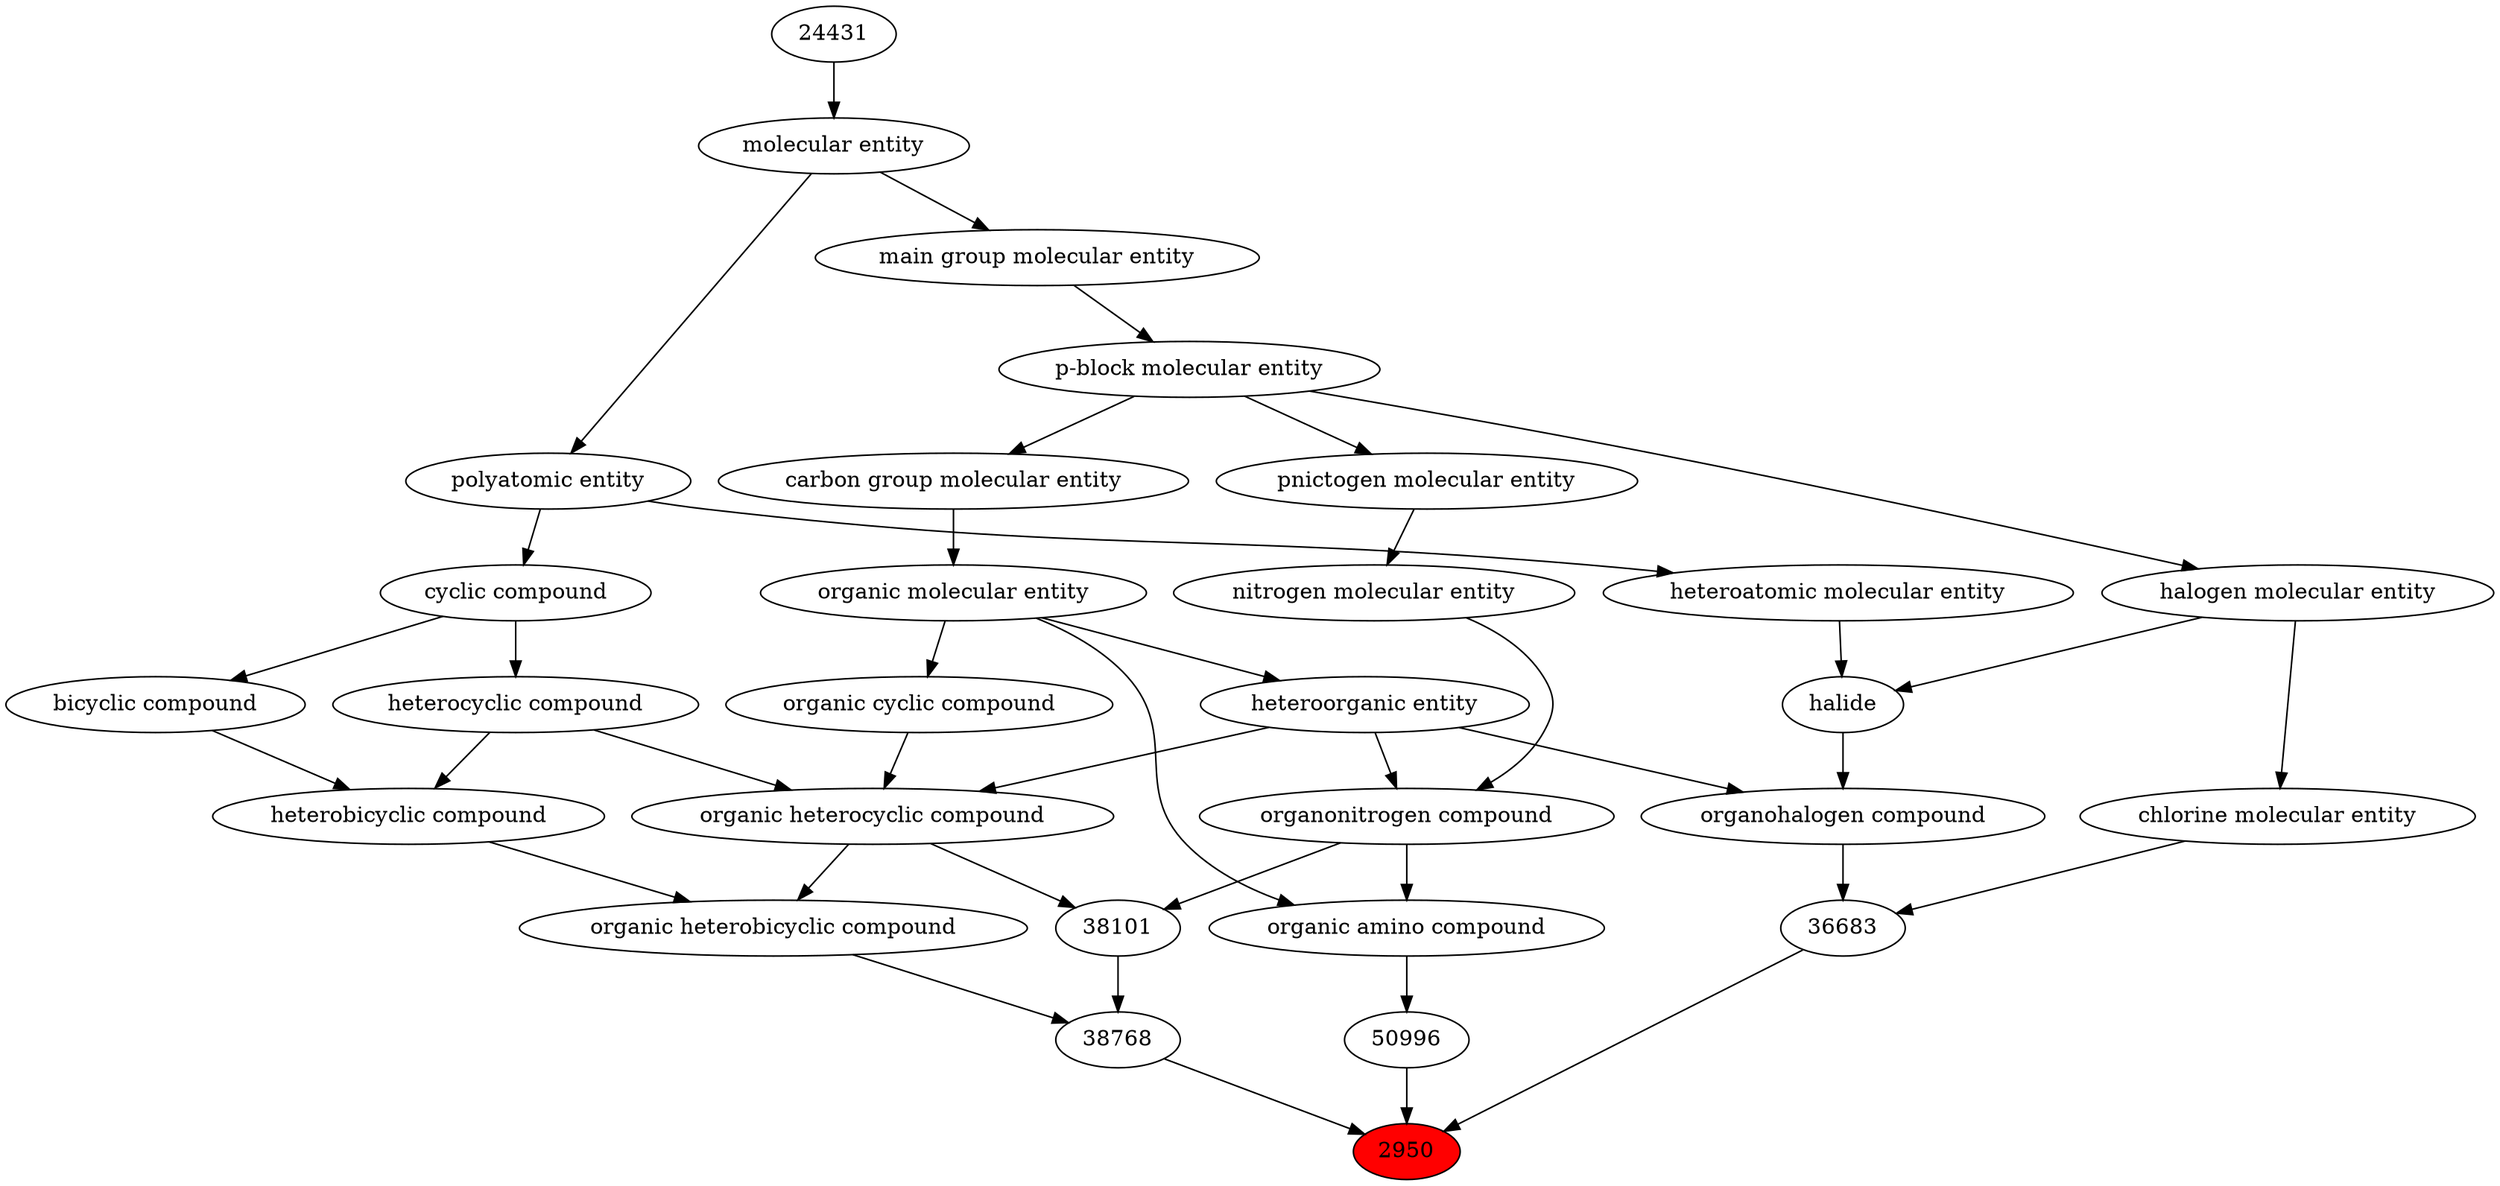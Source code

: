 digraph tree{ 
2950 [label="2950" fillcolor=red style=filled]
50996 -> 2950
38768 -> 2950
36683 -> 2950
50996 [label="50996"]
50047 -> 50996
38768 [label="38768"]
27171 -> 38768
38101 -> 38768
36683 [label="36683"]
36684 -> 36683
23117 -> 36683
50047 [label="organic amino compound"]
50860 -> 50047
35352 -> 50047
27171 [label="organic heterobicyclic compound"]
33672 -> 27171
24532 -> 27171
38101 [label="38101"]
24532 -> 38101
35352 -> 38101
36684 [label="organohalogen compound"]
33285 -> 36684
37578 -> 36684
23117 [label="chlorine molecular entity"]
24471 -> 23117
50860 [label="organic molecular entity"]
33582 -> 50860
35352 [label="organonitrogen compound"]
51143 -> 35352
33285 -> 35352
33672 [label="heterobicyclic compound"]
33636 -> 33672
5686 -> 33672
24532 [label="organic heterocyclic compound"]
33285 -> 24532
33832 -> 24532
5686 -> 24532
33285 [label="heteroorganic entity"]
50860 -> 33285
37578 [label="halide"]
24471 -> 37578
37577 -> 37578
24471 [label="halogen molecular entity"]
33675 -> 24471
33582 [label="carbon group molecular entity"]
33675 -> 33582
51143 [label="nitrogen molecular entity"]
33302 -> 51143
33636 [label="bicyclic compound"]
33595 -> 33636
5686 [label="heterocyclic compound"]
33595 -> 5686
33832 [label="organic cyclic compound"]
50860 -> 33832
37577 [label="heteroatomic molecular entity"]
36357 -> 37577
33675 [label="p-block molecular entity"]
33579 -> 33675
33302 [label="pnictogen molecular entity"]
33675 -> 33302
33595 [label="cyclic compound"]
36357 -> 33595
36357 [label="polyatomic entity"]
23367 -> 36357
33579 [label="main group molecular entity"]
23367 -> 33579
23367 [label="molecular entity"]
24431 -> 23367
24431 [label="24431"]
}